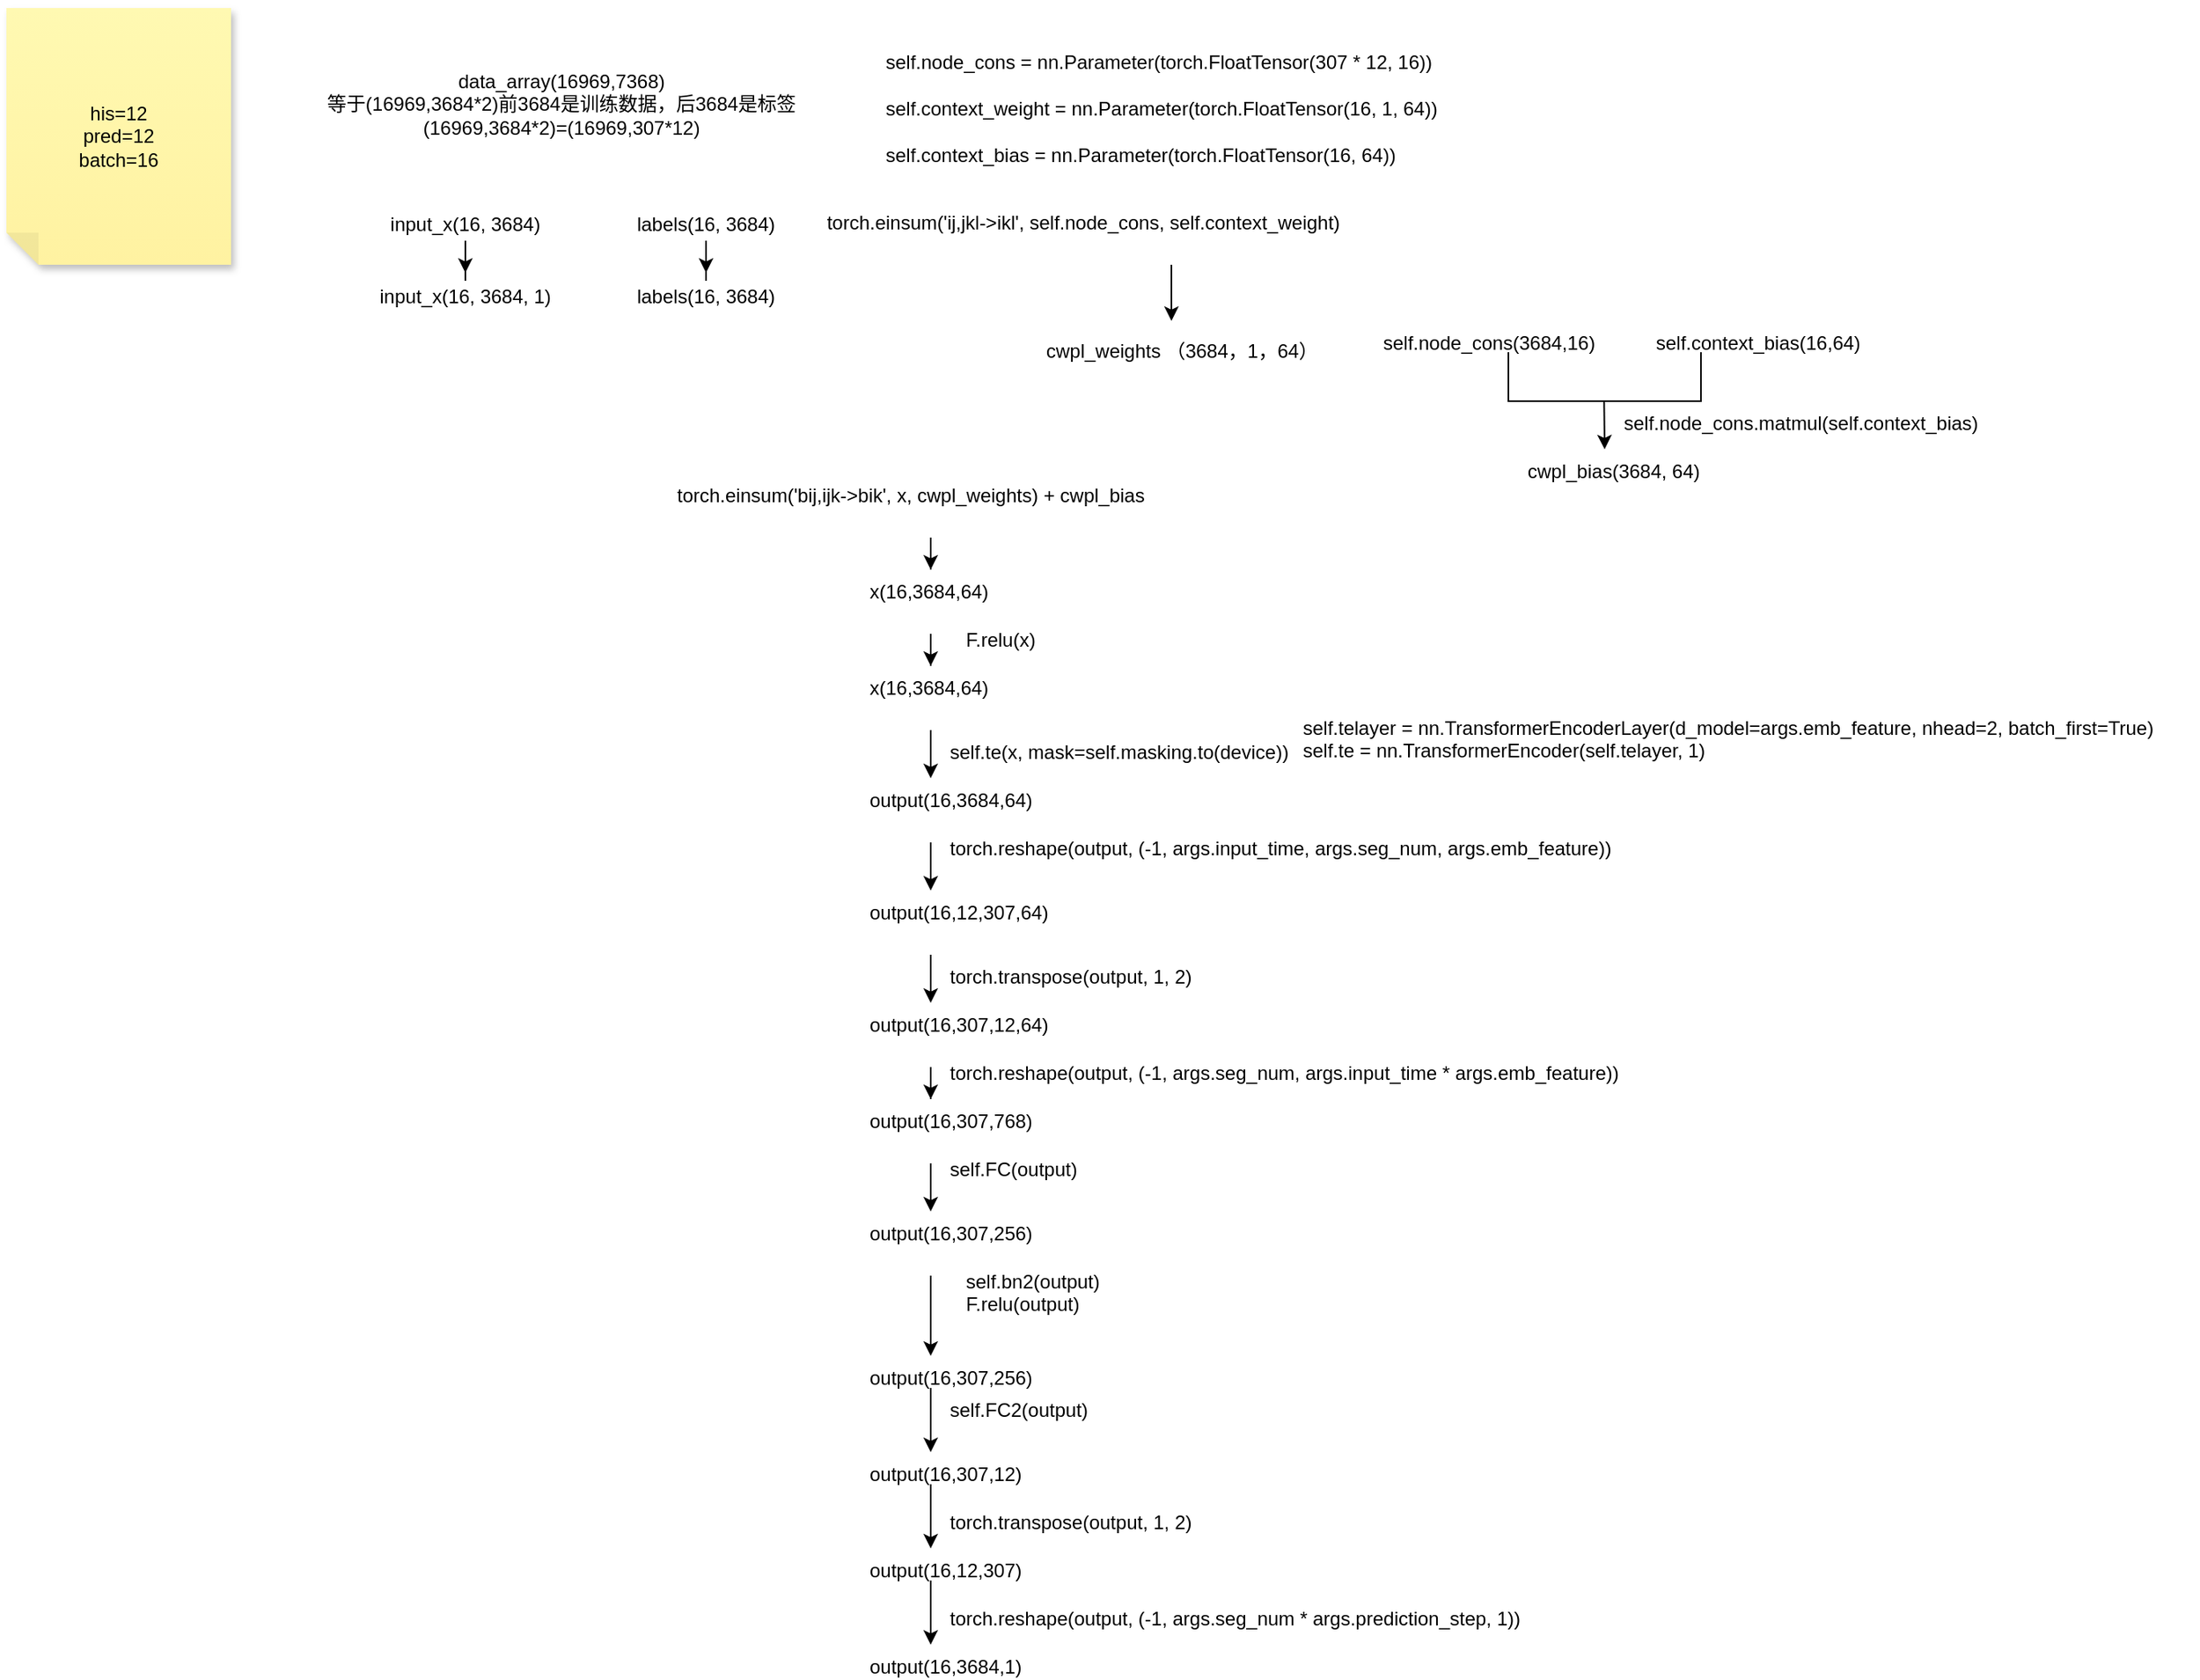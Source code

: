 <mxfile version="24.6.4" type="github">
  <diagram name="第 1 页" id="Zd0etjl_I8bW61ZrmcNX">
    <mxGraphModel dx="753" dy="329" grid="1" gridSize="10" guides="1" tooltips="1" connect="1" arrows="1" fold="1" page="1" pageScale="1" pageWidth="827" pageHeight="1169" math="0" shadow="0">
      <root>
        <mxCell id="0" />
        <mxCell id="1" parent="0" />
        <mxCell id="9vRhIa1qv2cYuEfk3MII-1" value="his=12&lt;div&gt;pred=12&lt;/div&gt;&lt;div&gt;batch=16&lt;/div&gt;" style="shape=note;whiteSpace=wrap;html=1;backgroundOutline=1;fontColor=#000000;darkOpacity=0.05;fillColor=#FFF9B2;strokeColor=none;fillStyle=solid;direction=west;gradientDirection=north;gradientColor=#FFF2A1;shadow=1;size=20;pointerEvents=1;" vertex="1" parent="1">
          <mxGeometry x="274" y="20" width="140" height="160" as="geometry" />
        </mxCell>
        <mxCell id="9vRhIa1qv2cYuEfk3MII-2" value="data_array(16969,7368)&lt;div&gt;等于(16969,3684*2)前3684是训练数据，后3684是标签&lt;/div&gt;&lt;div&gt;(16969,3684*2)=(16969,307*12)&lt;/div&gt;" style="text;strokeColor=none;align=center;fillColor=none;html=1;verticalAlign=middle;whiteSpace=wrap;rounded=0;" vertex="1" parent="1">
          <mxGeometry x="470" y="30" width="300" height="100" as="geometry" />
        </mxCell>
        <mxCell id="9vRhIa1qv2cYuEfk3MII-7" style="edgeStyle=orthogonalEdgeStyle;rounded=0;orthogonalLoop=1;jettySize=auto;html=1;" edge="1" parent="1" source="9vRhIa1qv2cYuEfk3MII-3" target="9vRhIa1qv2cYuEfk3MII-6">
          <mxGeometry relative="1" as="geometry" />
        </mxCell>
        <mxCell id="9vRhIa1qv2cYuEfk3MII-3" value="input_x(16, 3684)" style="text;strokeColor=none;align=center;fillColor=none;html=1;verticalAlign=middle;whiteSpace=wrap;rounded=0;" vertex="1" parent="1">
          <mxGeometry x="500" y="140" width="120" height="30" as="geometry" />
        </mxCell>
        <mxCell id="9vRhIa1qv2cYuEfk3MII-11" style="edgeStyle=orthogonalEdgeStyle;rounded=0;orthogonalLoop=1;jettySize=auto;html=1;" edge="1" parent="1" source="9vRhIa1qv2cYuEfk3MII-4" target="9vRhIa1qv2cYuEfk3MII-10">
          <mxGeometry relative="1" as="geometry" />
        </mxCell>
        <mxCell id="9vRhIa1qv2cYuEfk3MII-4" value="labels(16, 3684)" style="text;strokeColor=none;align=center;fillColor=none;html=1;verticalAlign=middle;whiteSpace=wrap;rounded=0;" vertex="1" parent="1">
          <mxGeometry x="650" y="140" width="120" height="30" as="geometry" />
        </mxCell>
        <mxCell id="9vRhIa1qv2cYuEfk3MII-6" value="input_x(16, 3684, 1)" style="text;strokeColor=none;align=center;fillColor=none;html=1;verticalAlign=middle;whiteSpace=wrap;rounded=0;" vertex="1" parent="1">
          <mxGeometry x="500" y="185" width="120" height="30" as="geometry" />
        </mxCell>
        <mxCell id="9vRhIa1qv2cYuEfk3MII-10" value="labels(16, 3684)" style="text;strokeColor=none;align=center;fillColor=none;html=1;verticalAlign=middle;whiteSpace=wrap;rounded=0;" vertex="1" parent="1">
          <mxGeometry x="650" y="185" width="120" height="30" as="geometry" />
        </mxCell>
        <mxCell id="9vRhIa1qv2cYuEfk3MII-12" value="self.node_cons = nn.Parameter(torch.FloatTensor(307 * 12, 16))&lt;br&gt;&lt;br&gt;        self.context_weight = nn.Parameter(torch.FloatTensor(16, 1, 64))&lt;div&gt;&lt;br&gt;&lt;/div&gt;&lt;div&gt;self.context_bias = nn.Parameter(torch.FloatTensor(16, 64))&lt;br&gt;&lt;/div&gt;" style="text;whiteSpace=wrap;html=1;" vertex="1" parent="1">
          <mxGeometry x="820" y="40" width="490" height="90" as="geometry" />
        </mxCell>
        <mxCell id="9vRhIa1qv2cYuEfk3MII-15" style="edgeStyle=orthogonalEdgeStyle;rounded=0;orthogonalLoop=1;jettySize=auto;html=1;" edge="1" parent="1" source="9vRhIa1qv2cYuEfk3MII-13">
          <mxGeometry relative="1" as="geometry">
            <mxPoint x="1000.034" y="215" as="targetPoint" />
          </mxGeometry>
        </mxCell>
        <UserObject label="&amp;nbsp;torch.einsum(&#39;ij,jkl-&amp;gt;ikl&#39;, self.node_cons, self.context_weight)" id="9vRhIa1qv2cYuEfk3MII-13">
          <mxCell style="text;whiteSpace=wrap;html=1;" vertex="1" parent="1">
            <mxGeometry x="780" y="140" width="440" height="40" as="geometry" />
          </mxCell>
        </UserObject>
        <mxCell id="9vRhIa1qv2cYuEfk3MII-16" value="cwpl_weights （3684，1，64）" style="text;whiteSpace=wrap;html=1;" vertex="1" parent="1">
          <mxGeometry x="920" y="220" width="180" height="40" as="geometry" />
        </mxCell>
        <mxCell id="9vRhIa1qv2cYuEfk3MII-17" value="self.node_cons(3684,16)" style="text;whiteSpace=wrap;html=1;" vertex="1" parent="1">
          <mxGeometry x="1130" y="215" width="110" height="40" as="geometry" />
        </mxCell>
        <mxCell id="9vRhIa1qv2cYuEfk3MII-18" value="self.context_bias(16,64)" style="text;whiteSpace=wrap;html=1;" vertex="1" parent="1">
          <mxGeometry x="1300" y="215" width="140" height="40" as="geometry" />
        </mxCell>
        <mxCell id="9vRhIa1qv2cYuEfk3MII-19" value="" style="shape=partialRectangle;whiteSpace=wrap;html=1;bottom=1;right=1;left=1;top=0;fillColor=none;routingCenterX=-0.5;" vertex="1" parent="1">
          <mxGeometry x="1210" y="235" width="120" height="30" as="geometry" />
        </mxCell>
        <mxCell id="9vRhIa1qv2cYuEfk3MII-20" value="" style="endArrow=classic;html=1;rounded=0;" edge="1" parent="1">
          <mxGeometry width="50" height="50" relative="1" as="geometry">
            <mxPoint x="1269.66" y="265" as="sourcePoint" />
            <mxPoint x="1270" y="295" as="targetPoint" />
          </mxGeometry>
        </mxCell>
        <UserObject label="self.node_cons.matmul(self.context_bias)" id="9vRhIa1qv2cYuEfk3MII-21">
          <mxCell style="text;whiteSpace=wrap;html=1;" vertex="1" parent="1">
            <mxGeometry x="1280" y="265" width="250" height="40" as="geometry" />
          </mxCell>
        </UserObject>
        <mxCell id="9vRhIa1qv2cYuEfk3MII-22" value="cwpl_bias(3684, 64)" style="text;whiteSpace=wrap;html=1;" vertex="1" parent="1">
          <mxGeometry x="1220" y="295" width="110" height="40" as="geometry" />
        </mxCell>
        <mxCell id="9vRhIa1qv2cYuEfk3MII-25" style="edgeStyle=orthogonalEdgeStyle;rounded=0;orthogonalLoop=1;jettySize=auto;html=1;" edge="1" parent="1" source="9vRhIa1qv2cYuEfk3MII-23" target="9vRhIa1qv2cYuEfk3MII-24">
          <mxGeometry relative="1" as="geometry" />
        </mxCell>
        <UserObject label="torch.einsum(&#39;bij,ijk-&gt;bik&#39;, x, cwpl_weights) + cwpl_bias" id="9vRhIa1qv2cYuEfk3MII-23">
          <mxCell style="text;whiteSpace=wrap;html=1;" vertex="1" parent="1">
            <mxGeometry x="690" y="310" width="320" height="40" as="geometry" />
          </mxCell>
        </UserObject>
        <mxCell id="9vRhIa1qv2cYuEfk3MII-27" style="edgeStyle=orthogonalEdgeStyle;rounded=0;orthogonalLoop=1;jettySize=auto;html=1;" edge="1" parent="1" source="9vRhIa1qv2cYuEfk3MII-24" target="9vRhIa1qv2cYuEfk3MII-26">
          <mxGeometry relative="1" as="geometry" />
        </mxCell>
        <UserObject label="x(16,3684,64)" id="9vRhIa1qv2cYuEfk3MII-24">
          <mxCell style="text;whiteSpace=wrap;html=1;" vertex="1" parent="1">
            <mxGeometry x="810" y="370" width="80" height="40" as="geometry" />
          </mxCell>
        </UserObject>
        <mxCell id="9vRhIa1qv2cYuEfk3MII-30" style="edgeStyle=orthogonalEdgeStyle;rounded=0;orthogonalLoop=1;jettySize=auto;html=1;" edge="1" parent="1" source="9vRhIa1qv2cYuEfk3MII-26" target="9vRhIa1qv2cYuEfk3MII-29">
          <mxGeometry relative="1" as="geometry" />
        </mxCell>
        <UserObject label="x(16,3684,64)" id="9vRhIa1qv2cYuEfk3MII-26">
          <mxCell style="text;whiteSpace=wrap;html=1;" vertex="1" parent="1">
            <mxGeometry x="810" y="430" width="80" height="40" as="geometry" />
          </mxCell>
        </UserObject>
        <mxCell id="9vRhIa1qv2cYuEfk3MII-28" value="F.relu(x)" style="text;whiteSpace=wrap;html=1;" vertex="1" parent="1">
          <mxGeometry x="870" y="400" width="80" height="40" as="geometry" />
        </mxCell>
        <mxCell id="9vRhIa1qv2cYuEfk3MII-36" style="edgeStyle=orthogonalEdgeStyle;rounded=0;orthogonalLoop=1;jettySize=auto;html=1;" edge="1" parent="1" source="9vRhIa1qv2cYuEfk3MII-29" target="9vRhIa1qv2cYuEfk3MII-35">
          <mxGeometry relative="1" as="geometry" />
        </mxCell>
        <UserObject label="output(16,3684,64)" id="9vRhIa1qv2cYuEfk3MII-29">
          <mxCell style="text;whiteSpace=wrap;html=1;" vertex="1" parent="1">
            <mxGeometry x="810" y="500" width="80" height="40" as="geometry" />
          </mxCell>
        </UserObject>
        <UserObject label="self.te(x, mask=self.masking.to(device))" id="9vRhIa1qv2cYuEfk3MII-31">
          <mxCell style="text;whiteSpace=wrap;html=1;" vertex="1" parent="1">
            <mxGeometry x="860" y="470" width="240" height="40" as="geometry" />
          </mxCell>
        </UserObject>
        <UserObject label="self.telayer = nn.TransformerEncoderLayer(d_model=args.emb_feature, nhead=2, batch_first=True)&#xa;        self.te = nn.TransformerEncoder(self.telayer, 1)" id="9vRhIa1qv2cYuEfk3MII-32">
          <mxCell style="text;whiteSpace=wrap;html=1;" vertex="1" parent="1">
            <mxGeometry x="1080" y="455" width="560" height="70" as="geometry" />
          </mxCell>
        </UserObject>
        <mxCell id="9vRhIa1qv2cYuEfk3MII-39" style="edgeStyle=orthogonalEdgeStyle;rounded=0;orthogonalLoop=1;jettySize=auto;html=1;" edge="1" parent="1" source="9vRhIa1qv2cYuEfk3MII-35" target="9vRhIa1qv2cYuEfk3MII-38">
          <mxGeometry relative="1" as="geometry" />
        </mxCell>
        <UserObject label="output(16,12,307,64)" id="9vRhIa1qv2cYuEfk3MII-35">
          <mxCell style="text;whiteSpace=wrap;html=1;" vertex="1" parent="1">
            <mxGeometry x="810" y="570" width="80" height="40" as="geometry" />
          </mxCell>
        </UserObject>
        <mxCell id="9vRhIa1qv2cYuEfk3MII-37" value="torch.reshape(output, (-1, args.input_time, args.seg_num, args.emb_feature))" style="text;whiteSpace=wrap;html=1;" vertex="1" parent="1">
          <mxGeometry x="860" y="530" width="450" height="40" as="geometry" />
        </mxCell>
        <mxCell id="9vRhIa1qv2cYuEfk3MII-42" style="edgeStyle=orthogonalEdgeStyle;rounded=0;orthogonalLoop=1;jettySize=auto;html=1;" edge="1" parent="1" source="9vRhIa1qv2cYuEfk3MII-38" target="9vRhIa1qv2cYuEfk3MII-41">
          <mxGeometry relative="1" as="geometry" />
        </mxCell>
        <UserObject label="output(16,307,12,64)" id="9vRhIa1qv2cYuEfk3MII-38">
          <mxCell style="text;whiteSpace=wrap;html=1;" vertex="1" parent="1">
            <mxGeometry x="810" y="640" width="80" height="40" as="geometry" />
          </mxCell>
        </UserObject>
        <mxCell id="9vRhIa1qv2cYuEfk3MII-40" value="torch.transpose(output, 1, 2)" style="text;whiteSpace=wrap;html=1;" vertex="1" parent="1">
          <mxGeometry x="860" y="610" width="180" height="40" as="geometry" />
        </mxCell>
        <mxCell id="9vRhIa1qv2cYuEfk3MII-48" style="edgeStyle=orthogonalEdgeStyle;rounded=0;orthogonalLoop=1;jettySize=auto;html=1;" edge="1" parent="1" source="9vRhIa1qv2cYuEfk3MII-41" target="9vRhIa1qv2cYuEfk3MII-47">
          <mxGeometry relative="1" as="geometry" />
        </mxCell>
        <UserObject label="output(16,307,768)" id="9vRhIa1qv2cYuEfk3MII-41">
          <mxCell style="text;whiteSpace=wrap;html=1;" vertex="1" parent="1">
            <mxGeometry x="810" y="700" width="80" height="40" as="geometry" />
          </mxCell>
        </UserObject>
        <mxCell id="9vRhIa1qv2cYuEfk3MII-43" value="torch.reshape(output, (-1, args.seg_num, args.input_time * args.emb_feature))" style="text;whiteSpace=wrap;html=1;" vertex="1" parent="1">
          <mxGeometry x="860" y="670" width="450" height="40" as="geometry" />
        </mxCell>
        <mxCell id="9vRhIa1qv2cYuEfk3MII-51" style="edgeStyle=orthogonalEdgeStyle;rounded=0;orthogonalLoop=1;jettySize=auto;html=1;" edge="1" parent="1" source="9vRhIa1qv2cYuEfk3MII-47" target="9vRhIa1qv2cYuEfk3MII-50">
          <mxGeometry relative="1" as="geometry" />
        </mxCell>
        <UserObject label="output(16,307,256)" id="9vRhIa1qv2cYuEfk3MII-47">
          <mxCell style="text;whiteSpace=wrap;html=1;" vertex="1" parent="1">
            <mxGeometry x="810" y="770" width="80" height="40" as="geometry" />
          </mxCell>
        </UserObject>
        <mxCell id="9vRhIa1qv2cYuEfk3MII-49" value="self.FC(output)" style="text;whiteSpace=wrap;html=1;" vertex="1" parent="1">
          <mxGeometry x="860" y="730" width="110" height="40" as="geometry" />
        </mxCell>
        <mxCell id="9vRhIa1qv2cYuEfk3MII-54" style="edgeStyle=orthogonalEdgeStyle;rounded=0;orthogonalLoop=1;jettySize=auto;html=1;" edge="1" parent="1" source="9vRhIa1qv2cYuEfk3MII-50" target="9vRhIa1qv2cYuEfk3MII-53">
          <mxGeometry relative="1" as="geometry" />
        </mxCell>
        <UserObject label="output(16,307,256)" id="9vRhIa1qv2cYuEfk3MII-50">
          <mxCell style="text;whiteSpace=wrap;html=1;" vertex="1" parent="1">
            <mxGeometry x="810" y="860" width="80" height="20" as="geometry" />
          </mxCell>
        </UserObject>
        <mxCell id="9vRhIa1qv2cYuEfk3MII-52" value="self.bn2(output)&lt;div&gt;F.relu(output)&lt;br&gt;&lt;/div&gt;" style="text;whiteSpace=wrap;html=1;" vertex="1" parent="1">
          <mxGeometry x="870" y="800" width="120" height="40" as="geometry" />
        </mxCell>
        <mxCell id="9vRhIa1qv2cYuEfk3MII-57" style="edgeStyle=orthogonalEdgeStyle;rounded=0;orthogonalLoop=1;jettySize=auto;html=1;" edge="1" parent="1" source="9vRhIa1qv2cYuEfk3MII-53" target="9vRhIa1qv2cYuEfk3MII-56">
          <mxGeometry relative="1" as="geometry" />
        </mxCell>
        <UserObject label="output(16,307,12)" id="9vRhIa1qv2cYuEfk3MII-53">
          <mxCell style="text;whiteSpace=wrap;html=1;" vertex="1" parent="1">
            <mxGeometry x="810" y="920" width="80" height="20" as="geometry" />
          </mxCell>
        </UserObject>
        <mxCell id="9vRhIa1qv2cYuEfk3MII-55" value="self.FC2(output)" style="text;whiteSpace=wrap;html=1;" vertex="1" parent="1">
          <mxGeometry x="860" y="880" width="120" height="40" as="geometry" />
        </mxCell>
        <mxCell id="9vRhIa1qv2cYuEfk3MII-60" style="edgeStyle=orthogonalEdgeStyle;rounded=0;orthogonalLoop=1;jettySize=auto;html=1;" edge="1" parent="1" source="9vRhIa1qv2cYuEfk3MII-56" target="9vRhIa1qv2cYuEfk3MII-59">
          <mxGeometry relative="1" as="geometry" />
        </mxCell>
        <UserObject label="output(16,12,307)" id="9vRhIa1qv2cYuEfk3MII-56">
          <mxCell style="text;whiteSpace=wrap;html=1;" vertex="1" parent="1">
            <mxGeometry x="810" y="980" width="80" height="20" as="geometry" />
          </mxCell>
        </UserObject>
        <mxCell id="9vRhIa1qv2cYuEfk3MII-58" value="torch.transpose(output, 1, 2)" style="text;whiteSpace=wrap;html=1;" vertex="1" parent="1">
          <mxGeometry x="860" y="950" width="180" height="40" as="geometry" />
        </mxCell>
        <UserObject label="output(16,3684,1)" id="9vRhIa1qv2cYuEfk3MII-59">
          <mxCell style="text;whiteSpace=wrap;html=1;" vertex="1" parent="1">
            <mxGeometry x="810" y="1040" width="80" height="20" as="geometry" />
          </mxCell>
        </UserObject>
        <mxCell id="9vRhIa1qv2cYuEfk3MII-61" value="torch.reshape(output, (-1, args.seg_num * args.prediction_step, 1))" style="text;whiteSpace=wrap;html=1;" vertex="1" parent="1">
          <mxGeometry x="860" y="1010" width="390" height="40" as="geometry" />
        </mxCell>
      </root>
    </mxGraphModel>
  </diagram>
</mxfile>
